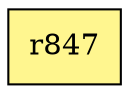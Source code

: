 digraph G {
rankdir=BT;ranksep="2.0";
"r847" [shape=record,fillcolor=khaki1,style=filled,label="{r847}"];
}